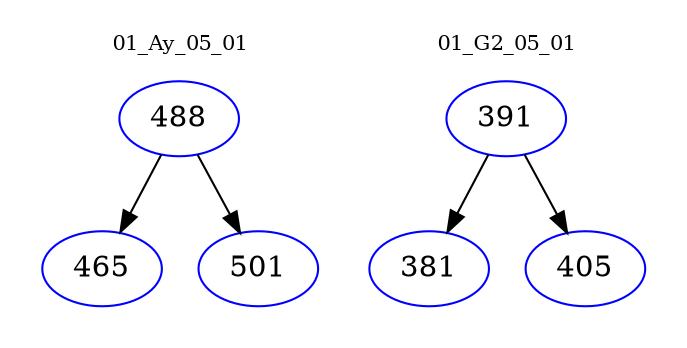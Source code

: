 digraph{
subgraph cluster_0 {
color = white
label = "01_Ay_05_01";
fontsize=10;
T0_488 [label="488", color="blue"]
T0_488 -> T0_465 [color="black"]
T0_465 [label="465", color="blue"]
T0_488 -> T0_501 [color="black"]
T0_501 [label="501", color="blue"]
}
subgraph cluster_1 {
color = white
label = "01_G2_05_01";
fontsize=10;
T1_391 [label="391", color="blue"]
T1_391 -> T1_381 [color="black"]
T1_381 [label="381", color="blue"]
T1_391 -> T1_405 [color="black"]
T1_405 [label="405", color="blue"]
}
}
